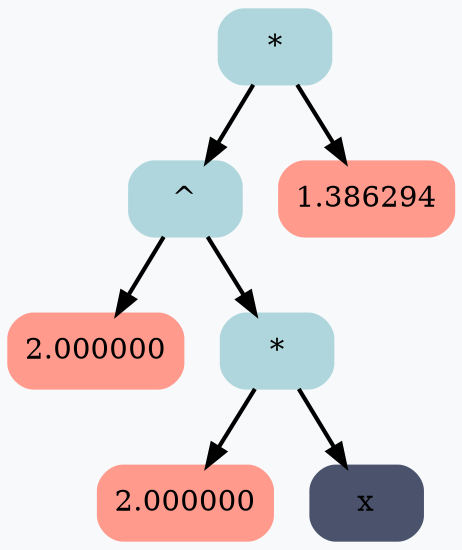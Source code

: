 digraph G {
	rankdir = HR;
	bgcolor="#F7F9FB"
	 node0x503000000670 [shape=Mrecord; style=filled; color="#aed6dc"; label =  "* " ];
	 node0x503000000670 -> node0x503000000640 [ style=bold; weight=1000; ];
	 node0x503000000670 -> node0x503000000730 [ style=bold; weight=1000; ];
	 node0x503000000640 [shape=Mrecord; style=filled; color="#aed6dc"; label =  "^ " ];
	 node0x503000000640 -> node0x503000000610 [ style=bold; weight=1000; ];
	 node0x503000000640 -> node0x5030000005e0 [ style=bold; weight=1000; ];
	 node0x503000000610 [shape=Mrecord; style=filled; color="#ff9a8d"; label =  "2.000000 " ];
	 node0x5030000005e0 [shape=Mrecord; style=filled; color="#aed6dc"; label =  "* " ];
	 node0x5030000005e0 -> node0x5030000005b0 [ style=bold; weight=1000; ];
	 node0x5030000005e0 -> node0x503000000580 [ style=bold; weight=1000; ];
	 node0x5030000005b0 [shape=Mrecord; style=filled; color="#ff9a8d"; label =  "2.000000 " ];
	 node0x503000000580 [shape=Mrecord; style=filled; color="#4a536b"; label =  "x " ];
	 node0x503000000730 [shape=Mrecord; style=filled; color="#ff9a8d"; label =  "1.386294 " ];
}
